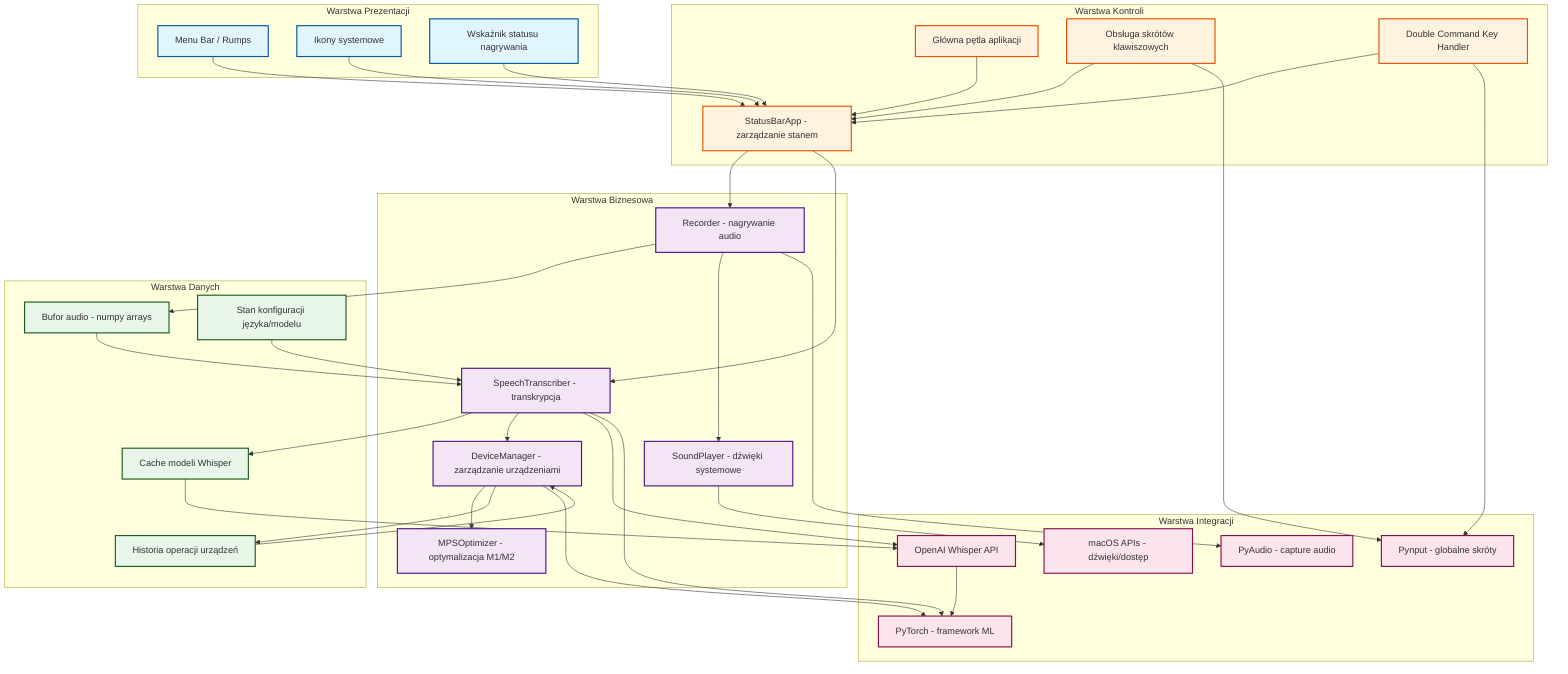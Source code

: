 graph TB
    subgraph Presentation["Warstwa Prezentacji"]
        MenuBar[Menu Bar / Rumps]
        Icons[Ikony systemowe]
        StatusIndicator[Wskaźnik statusu nagrywania]
    end
    
    subgraph Control["Warstwa Kontroli"]
        MainLoop[Główna pętla aplikacji]
        KeyboardListener[Obsługa skrótów klawiszowych]
        DoubleCmd[Double Command Key Handler]
        StatusApp[StatusBarApp - zarządzanie stanem]
    end
    
    subgraph Business["Warstwa Biznesowa"]
        Recorder[Recorder - nagrywanie audio]
        Transcriber[SpeechTranscriber - transkrypcja]
        DevMgr[DeviceManager - zarządzanie urządzeniami]
        MPSOptimizer[MPSOptimizer - optymalizacja M1/M2]
        SoundPlayer[SoundPlayer - dźwięki systemowe]
    end
    
    subgraph Data["Warstwa Danych"]
        AudioBuffer[Bufor audio - numpy arrays]
        ModelCache[Cache modeli Whisper]
        HistoryTracking[Historia operacji urządzeń]
        ConfigState[Stan konfiguracji języka/modelu]
    end
    
    subgraph Integration["Warstwa Integracji"]
        PyAudio[PyAudio - capture audio]
        PyTorch[PyTorch - framework ML]
        Whisper[OpenAI Whisper API]
        Pynput[Pynput - globalne skróty]
        MacOS[macOS APIs - dźwięki/dostęp]
    end
    
    %% Połączenia warstwy prezentacji
    MenuBar --> StatusApp
    Icons --> StatusApp
    StatusIndicator --> StatusApp
    
    %% Połączenia warstwy kontroli
    StatusApp --> Recorder
    StatusApp --> Transcriber
    KeyboardListener --> StatusApp
    DoubleCmd --> StatusApp
    MainLoop --> StatusApp
    
    %% Połączenia warstwy biznesowej
    Recorder --> AudioBuffer
    Recorder --> SoundPlayer
    Transcriber --> ModelCache
    Transcriber --> DevMgr
    DevMgr --> MPSOptimizer
    DevMgr --> HistoryTracking
    
    %% Połączenia warstwy danych
    AudioBuffer --> Transcriber
    ModelCache --> Whisper
    ConfigState --> Transcriber
    HistoryTracking --> DevMgr
    
    %% Połączenia z warstwą integracji
    Recorder --> PyAudio
    Transcriber --> Whisper
    Transcriber --> PyTorch
    DevMgr --> PyTorch
    KeyboardListener --> Pynput
    DoubleCmd --> Pynput
    SoundPlayer --> MacOS
    Whisper --> PyTorch
    
    %% Style dla warstw
    classDef presentationStyle fill:#e1f5ff,stroke:#01579b,stroke-width:2px
    classDef controlStyle fill:#fff3e0,stroke:#e65100,stroke-width:2px
    classDef businessStyle fill:#f3e5f5,stroke:#4a148c,stroke-width:2px
    classDef dataStyle fill:#e8f5e9,stroke:#1b5e20,stroke-width:2px
    classDef integrationStyle fill:#fce4ec,stroke:#880e4f,stroke-width:2px
    
    class MenuBar,Icons,StatusIndicator presentationStyle
    class MainLoop,KeyboardListener,DoubleCmd,StatusApp controlStyle
    class Recorder,Transcriber,DevMgr,MPSOptimizer,SoundPlayer businessStyle
    class AudioBuffer,ModelCache,HistoryTracking,ConfigState dataStyle
    class PyAudio,PyTorch,Whisper,Pynput,MacOS integrationStyle